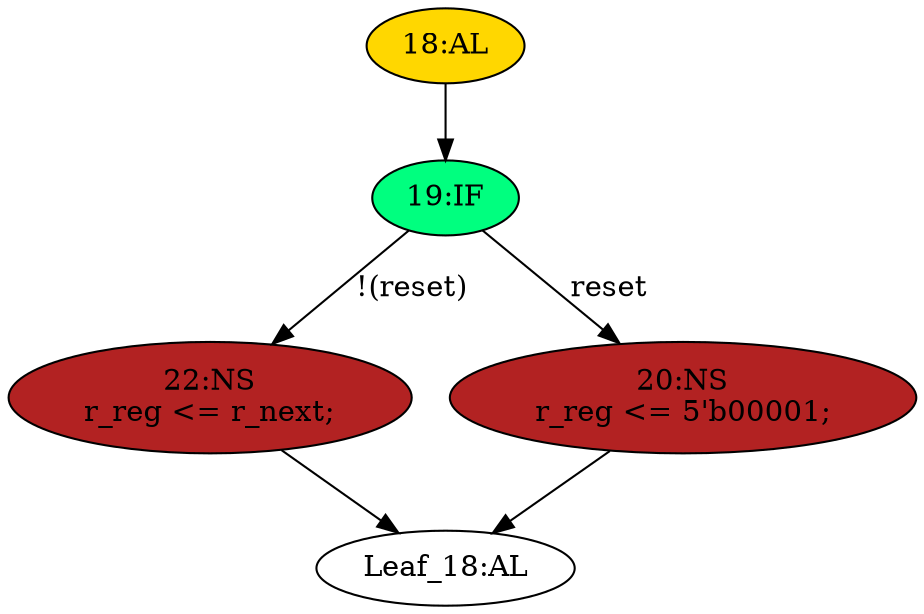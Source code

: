 strict digraph "" {
	node [label="\N"];
	"18:AL"	[ast="<pyverilog.vparser.ast.Always object at 0x7f17f08c58d0>",
		clk_sens=True,
		fillcolor=gold,
		label="18:AL",
		sens="['clk', 'reset']",
		statements="[]",
		style=filled,
		typ=Always,
		use_var="['reset', 'r_next']"];
	"19:IF"	[ast="<pyverilog.vparser.ast.IfStatement object at 0x7f17f08c5d90>",
		fillcolor=springgreen,
		label="19:IF",
		statements="[]",
		style=filled,
		typ=IfStatement];
	"18:AL" -> "19:IF"	[cond="[]",
		lineno=None];
	"22:NS"	[ast="<pyverilog.vparser.ast.NonblockingSubstitution object at 0x7f17f08c5e10>",
		fillcolor=firebrick,
		label="22:NS
r_reg <= r_next;",
		statements="[<pyverilog.vparser.ast.NonblockingSubstitution object at 0x7f17f08c5e10>]",
		style=filled,
		typ=NonblockingSubstitution];
	"Leaf_18:AL"	[def_var="['r_reg']",
		label="Leaf_18:AL"];
	"22:NS" -> "Leaf_18:AL"	[cond="[]",
		lineno=None];
	"20:NS"	[ast="<pyverilog.vparser.ast.NonblockingSubstitution object at 0x7f17f08c5fd0>",
		fillcolor=firebrick,
		label="20:NS
r_reg <= 5'b00001;",
		statements="[<pyverilog.vparser.ast.NonblockingSubstitution object at 0x7f17f08c5fd0>]",
		style=filled,
		typ=NonblockingSubstitution];
	"20:NS" -> "Leaf_18:AL"	[cond="[]",
		lineno=None];
	"19:IF" -> "22:NS"	[cond="['reset']",
		label="!(reset)",
		lineno=19];
	"19:IF" -> "20:NS"	[cond="['reset']",
		label=reset,
		lineno=19];
}
